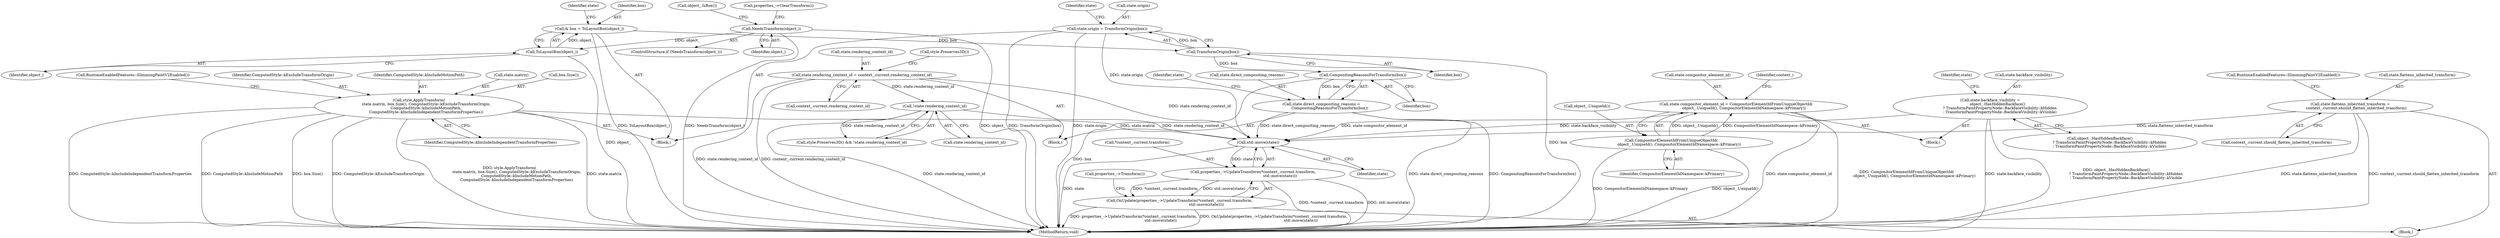 digraph "0_Chrome_f911e11e7f6b5c0d6f5ee694a9871de6619889f7_15@API" {
"1000211" [label="(Call,std::move(state))"];
"1000129" [label="(Call,state.origin = TransformOrigin(box))"];
"1000133" [label="(Call,TransformOrigin(box))"];
"1000125" [label="(Call,& box = ToLayoutBox(object_))"];
"1000127" [label="(Call,ToLayoutBox(object_))"];
"1000117" [label="(Call,NeedsTransform(object_))"];
"1000168" [label="(Call,state.direct_compositing_reasons =\n              CompositingReasonsForTransform(box))"];
"1000172" [label="(Call,CompositingReasonsForTransform(box))"];
"1000188" [label="(Call,state.backface_visibility =\n            object_.HasHiddenBackface()\n                ? TransformPaintPropertyNode::BackfaceVisibility::kHidden\n                : TransformPaintPropertyNode::BackfaceVisibility::kVisible)"];
"1000148" [label="(Call,state.rendering_context_id = context_.current.rendering_context_id)"];
"1000196" [label="(Call,state.compositor_element_id = CompositorElementIdFromUniqueObjectId(\n             object_.UniqueId(), CompositorElementIdNamespace::kPrimary))"];
"1000200" [label="(Call,CompositorElementIdFromUniqueObjectId(\n             object_.UniqueId(), CompositorElementIdNamespace::kPrimary))"];
"1000135" [label="(Call,style.ApplyTransform(\n            state.matrix, box.Size(), ComputedStyle::kExcludeTransformOrigin,\n            ComputedStyle::kIncludeMotionPath,\n            ComputedStyle::kIncludeIndependentTransformProperties))"];
"1000160" [label="(Call,!state.rendering_context_id)"];
"1000174" [label="(Call,state.flattens_inherited_transform =\n          context_.current.should_flatten_inherited_transform)"];
"1000204" [label="(Call,properties_->UpdateTransform(*context_.current.transform,\n                                             std::move(state)))"];
"1000203" [label="(Call,OnUpdate(properties_->UpdateTransform(*context_.current.transform,\n                                             std::move(state))))"];
"1000205" [label="(Call,*context_.current.transform)"];
"1000168" [label="(Call,state.direct_compositing_reasons =\n              CompositingReasonsForTransform(box))"];
"1000128" [label="(Identifier,object_)"];
"1000135" [label="(Call,style.ApplyTransform(\n            state.matrix, box.Size(), ComputedStyle::kExcludeTransformOrigin,\n            ComputedStyle::kIncludeMotionPath,\n            ComputedStyle::kIncludeIndependentTransformProperties))"];
"1000201" [label="(Call,object_.UniqueId())"];
"1000142" [label="(Identifier,ComputedStyle::kIncludeIndependentTransformProperties)"];
"1000189" [label="(Call,state.backface_visibility)"];
"1000260" [label="(MethodReturn,void)"];
"1000148" [label="(Call,state.rendering_context_id = context_.current.rendering_context_id)"];
"1000185" [label="(Call,RuntimeEnabledFeatures::SlimmingPaintV2Enabled())"];
"1000175" [label="(Call,state.flattens_inherited_transform)"];
"1000208" [label="(Identifier,context_)"];
"1000176" [label="(Identifier,state)"];
"1000117" [label="(Call,NeedsTransform(object_))"];
"1000149" [label="(Call,state.rendering_context_id)"];
"1000119" [label="(Block,)"];
"1000203" [label="(Call,OnUpdate(properties_->UpdateTransform(*context_.current.transform,\n                                             std::move(state))))"];
"1000196" [label="(Call,state.compositor_element_id = CompositorElementIdFromUniqueObjectId(\n             object_.UniqueId(), CompositorElementIdNamespace::kPrimary))"];
"1000122" [label="(Call,object_.IsBox())"];
"1000216" [label="(Call,properties_->ClearTransform())"];
"1000169" [label="(Call,state.direct_compositing_reasons)"];
"1000211" [label="(Call,std::move(state))"];
"1000139" [label="(Call,box.Size())"];
"1000174" [label="(Call,state.flattens_inherited_transform =\n          context_.current.should_flatten_inherited_transform)"];
"1000218" [label="(Call,properties_->Transform())"];
"1000152" [label="(Call,context_.current.rendering_context_id)"];
"1000159" [label="(Call,style.Preserves3D())"];
"1000192" [label="(Call,object_.HasHiddenBackface()\n                ? TransformPaintPropertyNode::BackfaceVisibility::kHidden\n                : TransformPaintPropertyNode::BackfaceVisibility::kVisible)"];
"1000140" [label="(Identifier,ComputedStyle::kExcludeTransformOrigin)"];
"1000202" [label="(Identifier,CompositorElementIdNamespace::kPrimary)"];
"1000187" [label="(Block,)"];
"1000200" [label="(Call,CompositorElementIdFromUniqueObjectId(\n             object_.UniqueId(), CompositorElementIdNamespace::kPrimary))"];
"1000145" [label="(Call,RuntimeEnabledFeatures::SlimmingPaintV2Enabled())"];
"1000178" [label="(Call,context_.current.should_flatten_inherited_transform)"];
"1000161" [label="(Call,state.rendering_context_id)"];
"1000125" [label="(Call,& box = ToLayoutBox(object_))"];
"1000131" [label="(Identifier,state)"];
"1000204" [label="(Call,properties_->UpdateTransform(*context_.current.transform,\n                                             std::move(state)))"];
"1000160" [label="(Call,!state.rendering_context_id)"];
"1000116" [label="(ControlStructure,if (NeedsTransform(object_)))"];
"1000137" [label="(Identifier,state)"];
"1000173" [label="(Identifier,box)"];
"1000127" [label="(Call,ToLayoutBox(object_))"];
"1000212" [label="(Identifier,state)"];
"1000118" [label="(Identifier,object_)"];
"1000141" [label="(Identifier,ComputedStyle::kIncludeMotionPath)"];
"1000198" [label="(Identifier,state)"];
"1000123" [label="(Block,)"];
"1000133" [label="(Call,TransformOrigin(box))"];
"1000158" [label="(Call,style.Preserves3D() && !state.rendering_context_id)"];
"1000130" [label="(Call,state.origin)"];
"1000147" [label="(Block,)"];
"1000129" [label="(Call,state.origin = TransformOrigin(box))"];
"1000126" [label="(Identifier,box)"];
"1000134" [label="(Identifier,box)"];
"1000136" [label="(Call,state.matrix)"];
"1000188" [label="(Call,state.backface_visibility =\n            object_.HasHiddenBackface()\n                ? TransformPaintPropertyNode::BackfaceVisibility::kHidden\n                : TransformPaintPropertyNode::BackfaceVisibility::kVisible)"];
"1000197" [label="(Call,state.compositor_element_id)"];
"1000172" [label="(Call,CompositingReasonsForTransform(box))"];
"1000211" -> "1000204"  [label="AST: "];
"1000211" -> "1000212"  [label="CFG: "];
"1000212" -> "1000211"  [label="AST: "];
"1000204" -> "1000211"  [label="CFG: "];
"1000211" -> "1000260"  [label="DDG: state"];
"1000211" -> "1000204"  [label="DDG: state"];
"1000129" -> "1000211"  [label="DDG: state.origin"];
"1000168" -> "1000211"  [label="DDG: state.direct_compositing_reasons"];
"1000188" -> "1000211"  [label="DDG: state.backface_visibility"];
"1000148" -> "1000211"  [label="DDG: state.rendering_context_id"];
"1000196" -> "1000211"  [label="DDG: state.compositor_element_id"];
"1000135" -> "1000211"  [label="DDG: state.matrix"];
"1000160" -> "1000211"  [label="DDG: state.rendering_context_id"];
"1000174" -> "1000211"  [label="DDG: state.flattens_inherited_transform"];
"1000129" -> "1000123"  [label="AST: "];
"1000129" -> "1000133"  [label="CFG: "];
"1000130" -> "1000129"  [label="AST: "];
"1000133" -> "1000129"  [label="AST: "];
"1000137" -> "1000129"  [label="CFG: "];
"1000129" -> "1000260"  [label="DDG: TransformOrigin(box)"];
"1000129" -> "1000260"  [label="DDG: state.origin"];
"1000133" -> "1000129"  [label="DDG: box"];
"1000133" -> "1000134"  [label="CFG: "];
"1000134" -> "1000133"  [label="AST: "];
"1000133" -> "1000260"  [label="DDG: box"];
"1000125" -> "1000133"  [label="DDG: box"];
"1000133" -> "1000172"  [label="DDG: box"];
"1000125" -> "1000123"  [label="AST: "];
"1000125" -> "1000127"  [label="CFG: "];
"1000126" -> "1000125"  [label="AST: "];
"1000127" -> "1000125"  [label="AST: "];
"1000131" -> "1000125"  [label="CFG: "];
"1000125" -> "1000260"  [label="DDG: ToLayoutBox(object_)"];
"1000127" -> "1000125"  [label="DDG: object_"];
"1000127" -> "1000128"  [label="CFG: "];
"1000128" -> "1000127"  [label="AST: "];
"1000127" -> "1000260"  [label="DDG: object_"];
"1000117" -> "1000127"  [label="DDG: object_"];
"1000117" -> "1000116"  [label="AST: "];
"1000117" -> "1000118"  [label="CFG: "];
"1000118" -> "1000117"  [label="AST: "];
"1000122" -> "1000117"  [label="CFG: "];
"1000216" -> "1000117"  [label="CFG: "];
"1000117" -> "1000260"  [label="DDG: NeedsTransform(object_)"];
"1000117" -> "1000260"  [label="DDG: object_"];
"1000168" -> "1000147"  [label="AST: "];
"1000168" -> "1000172"  [label="CFG: "];
"1000169" -> "1000168"  [label="AST: "];
"1000172" -> "1000168"  [label="AST: "];
"1000176" -> "1000168"  [label="CFG: "];
"1000168" -> "1000260"  [label="DDG: CompositingReasonsForTransform(box)"];
"1000168" -> "1000260"  [label="DDG: state.direct_compositing_reasons"];
"1000172" -> "1000168"  [label="DDG: box"];
"1000172" -> "1000173"  [label="CFG: "];
"1000173" -> "1000172"  [label="AST: "];
"1000172" -> "1000260"  [label="DDG: box"];
"1000188" -> "1000187"  [label="AST: "];
"1000188" -> "1000192"  [label="CFG: "];
"1000189" -> "1000188"  [label="AST: "];
"1000192" -> "1000188"  [label="AST: "];
"1000198" -> "1000188"  [label="CFG: "];
"1000188" -> "1000260"  [label="DDG: state.backface_visibility"];
"1000188" -> "1000260"  [label="DDG: object_.HasHiddenBackface()\n                ? TransformPaintPropertyNode::BackfaceVisibility::kHidden\n                : TransformPaintPropertyNode::BackfaceVisibility::kVisible"];
"1000148" -> "1000147"  [label="AST: "];
"1000148" -> "1000152"  [label="CFG: "];
"1000149" -> "1000148"  [label="AST: "];
"1000152" -> "1000148"  [label="AST: "];
"1000159" -> "1000148"  [label="CFG: "];
"1000148" -> "1000260"  [label="DDG: context_.current.rendering_context_id"];
"1000148" -> "1000260"  [label="DDG: state.rendering_context_id"];
"1000148" -> "1000160"  [label="DDG: state.rendering_context_id"];
"1000196" -> "1000187"  [label="AST: "];
"1000196" -> "1000200"  [label="CFG: "];
"1000197" -> "1000196"  [label="AST: "];
"1000200" -> "1000196"  [label="AST: "];
"1000208" -> "1000196"  [label="CFG: "];
"1000196" -> "1000260"  [label="DDG: state.compositor_element_id"];
"1000196" -> "1000260"  [label="DDG: CompositorElementIdFromUniqueObjectId(\n             object_.UniqueId(), CompositorElementIdNamespace::kPrimary)"];
"1000200" -> "1000196"  [label="DDG: object_.UniqueId()"];
"1000200" -> "1000196"  [label="DDG: CompositorElementIdNamespace::kPrimary"];
"1000200" -> "1000202"  [label="CFG: "];
"1000201" -> "1000200"  [label="AST: "];
"1000202" -> "1000200"  [label="AST: "];
"1000200" -> "1000260"  [label="DDG: object_.UniqueId()"];
"1000200" -> "1000260"  [label="DDG: CompositorElementIdNamespace::kPrimary"];
"1000135" -> "1000123"  [label="AST: "];
"1000135" -> "1000142"  [label="CFG: "];
"1000136" -> "1000135"  [label="AST: "];
"1000139" -> "1000135"  [label="AST: "];
"1000140" -> "1000135"  [label="AST: "];
"1000141" -> "1000135"  [label="AST: "];
"1000142" -> "1000135"  [label="AST: "];
"1000145" -> "1000135"  [label="CFG: "];
"1000135" -> "1000260"  [label="DDG: ComputedStyle::kIncludeIndependentTransformProperties"];
"1000135" -> "1000260"  [label="DDG: ComputedStyle::kIncludeMotionPath"];
"1000135" -> "1000260"  [label="DDG: box.Size()"];
"1000135" -> "1000260"  [label="DDG: ComputedStyle::kExcludeTransformOrigin"];
"1000135" -> "1000260"  [label="DDG: style.ApplyTransform(\n            state.matrix, box.Size(), ComputedStyle::kExcludeTransformOrigin,\n            ComputedStyle::kIncludeMotionPath,\n            ComputedStyle::kIncludeIndependentTransformProperties)"];
"1000135" -> "1000260"  [label="DDG: state.matrix"];
"1000160" -> "1000158"  [label="AST: "];
"1000160" -> "1000161"  [label="CFG: "];
"1000161" -> "1000160"  [label="AST: "];
"1000158" -> "1000160"  [label="CFG: "];
"1000160" -> "1000260"  [label="DDG: state.rendering_context_id"];
"1000160" -> "1000158"  [label="DDG: state.rendering_context_id"];
"1000174" -> "1000119"  [label="AST: "];
"1000174" -> "1000178"  [label="CFG: "];
"1000175" -> "1000174"  [label="AST: "];
"1000178" -> "1000174"  [label="AST: "];
"1000185" -> "1000174"  [label="CFG: "];
"1000174" -> "1000260"  [label="DDG: context_.current.should_flatten_inherited_transform"];
"1000174" -> "1000260"  [label="DDG: state.flattens_inherited_transform"];
"1000204" -> "1000203"  [label="AST: "];
"1000205" -> "1000204"  [label="AST: "];
"1000203" -> "1000204"  [label="CFG: "];
"1000204" -> "1000260"  [label="DDG: *context_.current.transform"];
"1000204" -> "1000260"  [label="DDG: std::move(state)"];
"1000204" -> "1000203"  [label="DDG: *context_.current.transform"];
"1000204" -> "1000203"  [label="DDG: std::move(state)"];
"1000203" -> "1000119"  [label="AST: "];
"1000218" -> "1000203"  [label="CFG: "];
"1000203" -> "1000260"  [label="DDG: OnUpdate(properties_->UpdateTransform(*context_.current.transform,\n                                             std::move(state)))"];
"1000203" -> "1000260"  [label="DDG: properties_->UpdateTransform(*context_.current.transform,\n                                             std::move(state))"];
}
